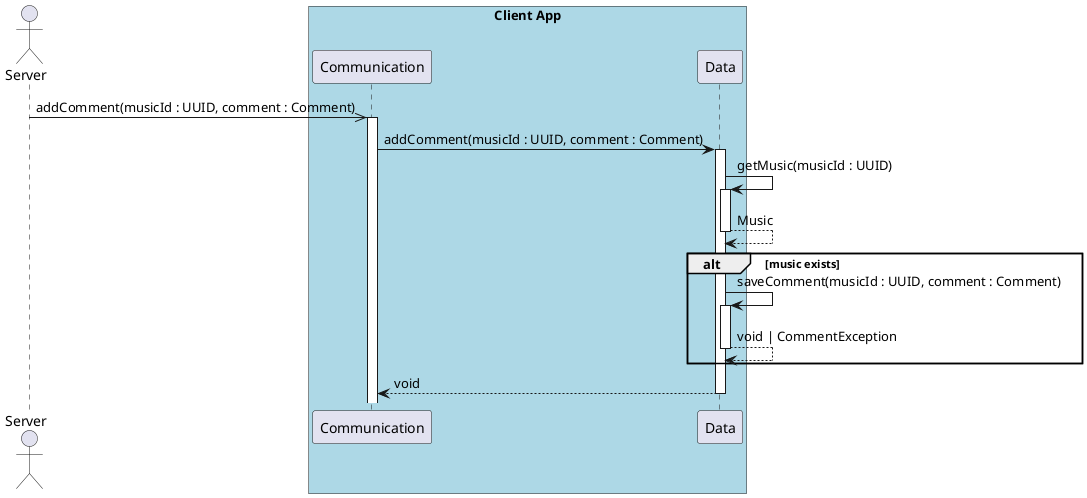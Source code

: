 @startuml 4.2 User add a comment to a music (client - owner)

actor Server as server

box "Client App" #LightBlue
    participant Communication as com
    participant Data as data
end box

server ->> com : addComment(musicId : UUID, comment : Comment)

activate com
com -> data++ : addComment(musicId : UUID, comment : Comment)

data -> data++ : getMusic(musicId : UUID) 
return Music

alt music exists
    data -> data++ : saveComment(musicId : UUID, comment : Comment)
    return void | CommentException
end

return void

@enduml